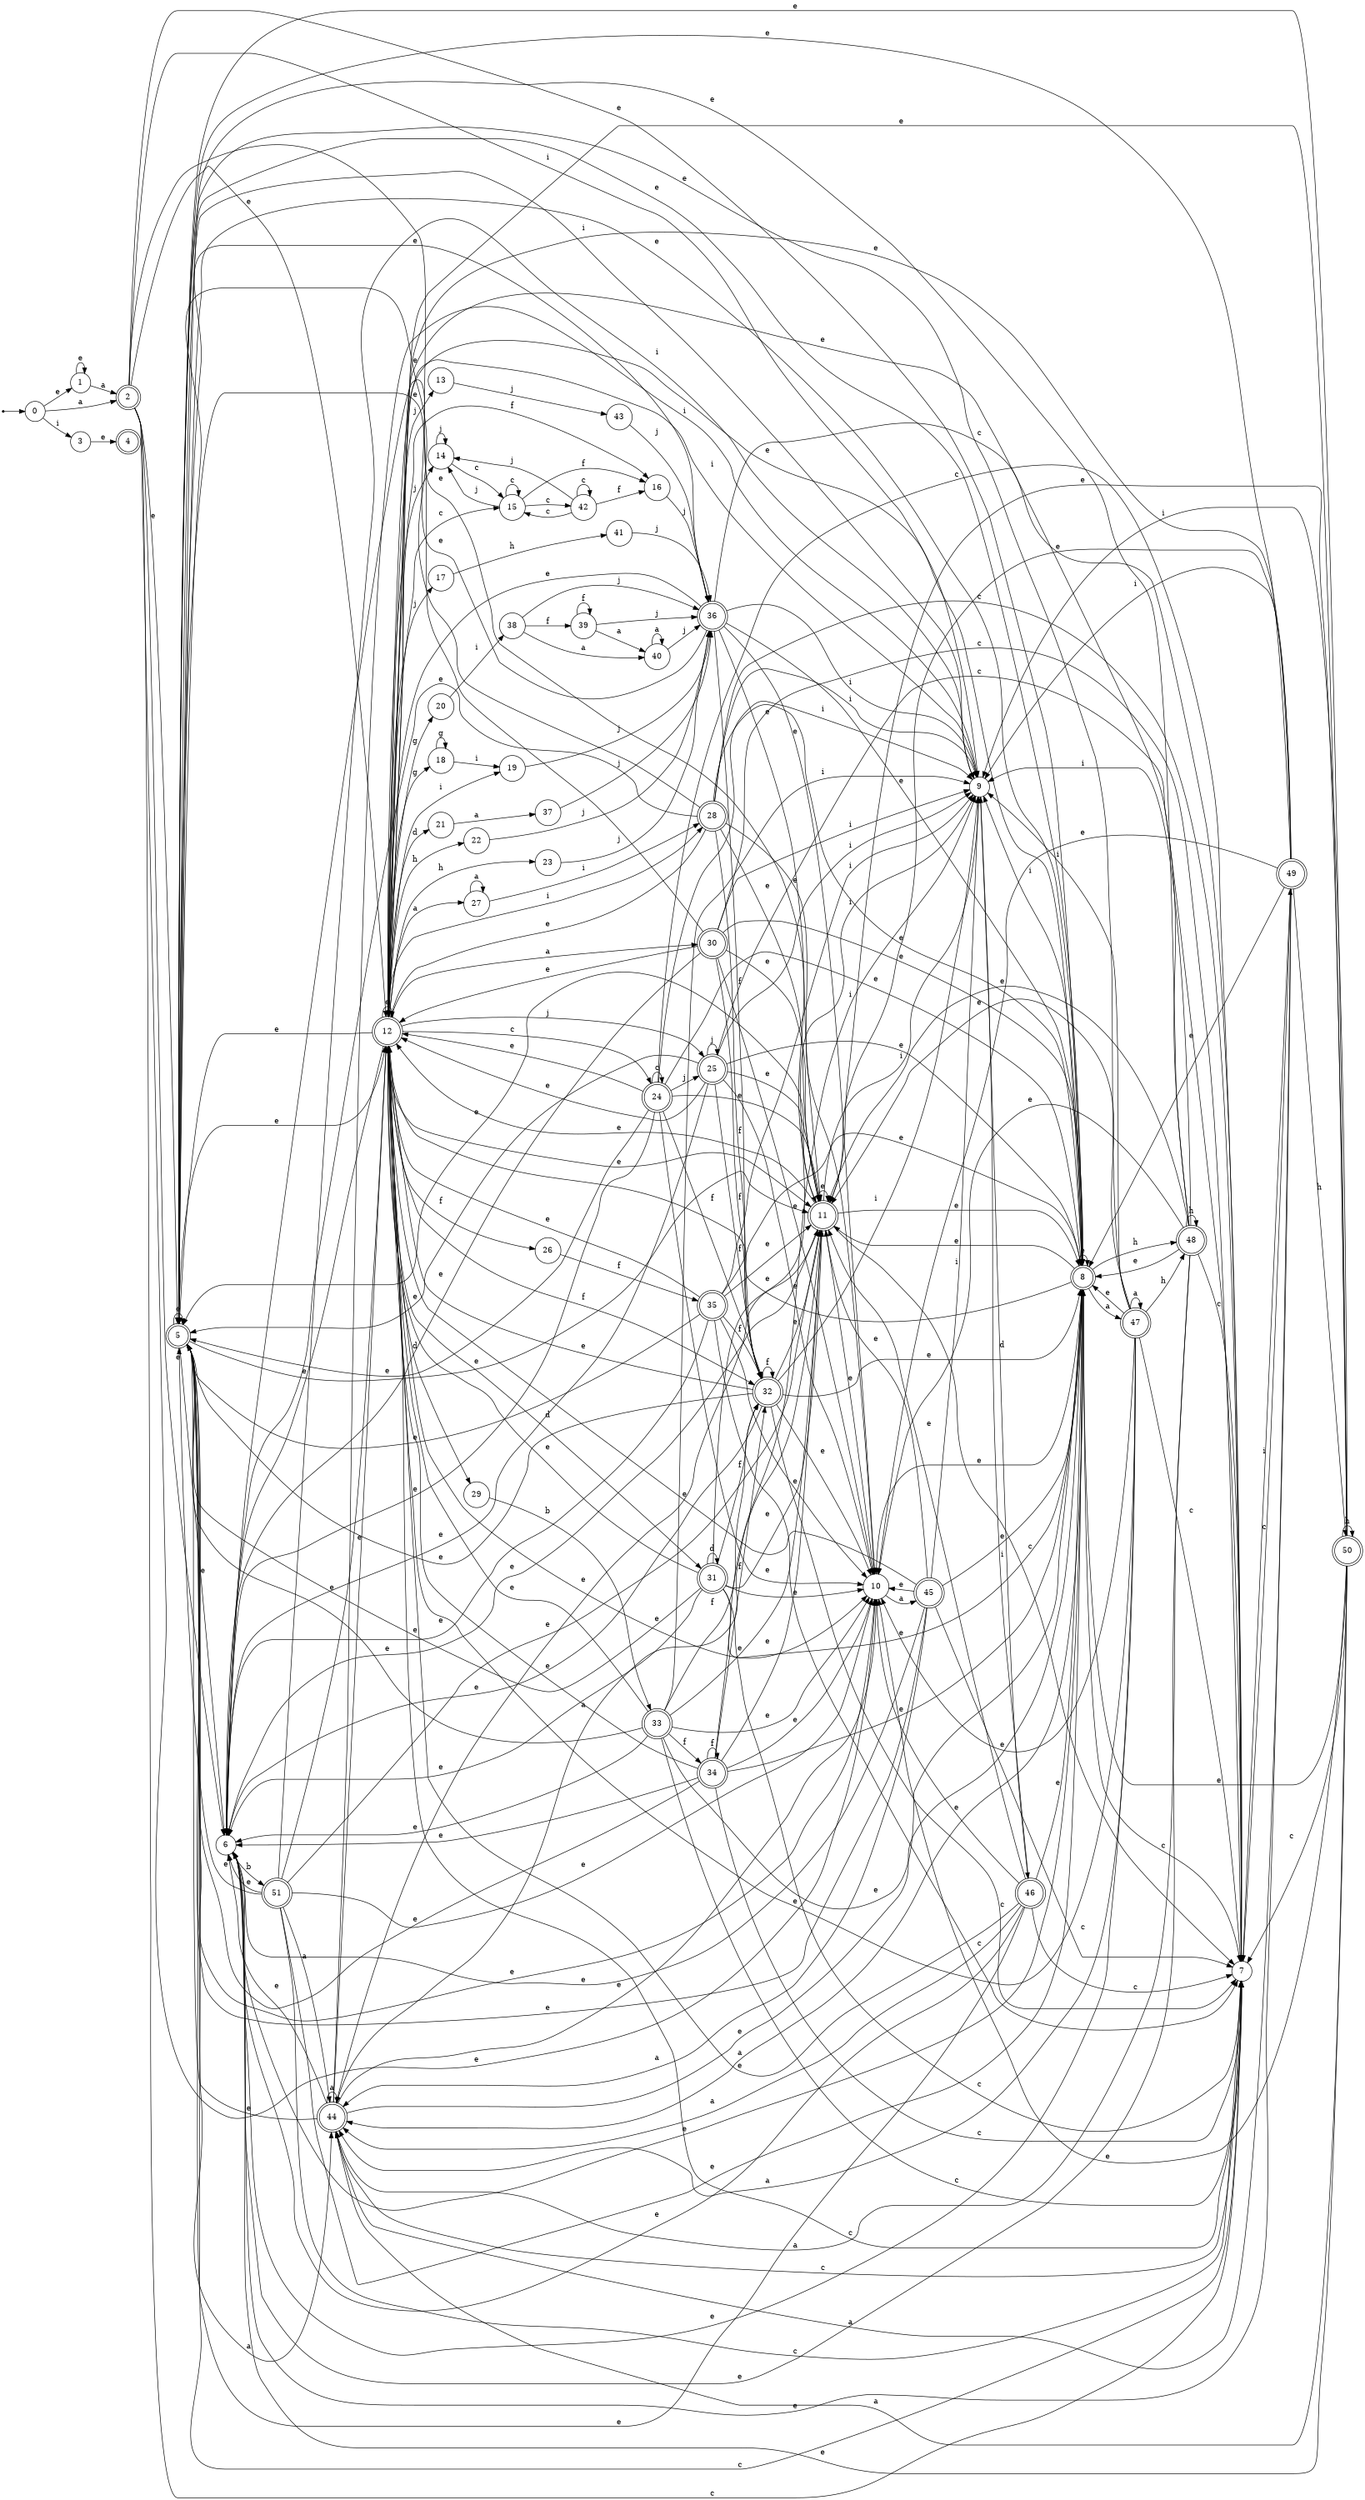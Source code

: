 digraph finite_state_machine {
rankdir=LR;
size="20,20";
node [shape = point]; "dummy0"
node [shape = circle]; "0";
"dummy0" -> "0";
node [shape = circle]; "1";
node [shape = doublecircle]; "2";node [shape = circle]; "3";
node [shape = doublecircle]; "4";node [shape = doublecircle]; "5";node [shape = circle]; "6";
node [shape = circle]; "7";
node [shape = doublecircle]; "8";node [shape = circle]; "9";
node [shape = circle]; "10";
node [shape = doublecircle]; "11";node [shape = doublecircle]; "12";node [shape = circle]; "13";
node [shape = circle]; "14";
node [shape = circle]; "15";
node [shape = circle]; "16";
node [shape = circle]; "17";
node [shape = circle]; "18";
node [shape = circle]; "19";
node [shape = circle]; "20";
node [shape = circle]; "21";
node [shape = circle]; "22";
node [shape = circle]; "23";
node [shape = doublecircle]; "24";node [shape = doublecircle]; "25";node [shape = circle]; "26";
node [shape = circle]; "27";
node [shape = doublecircle]; "28";node [shape = circle]; "29";
node [shape = doublecircle]; "30";node [shape = doublecircle]; "31";node [shape = doublecircle]; "32";node [shape = doublecircle]; "33";node [shape = doublecircle]; "34";node [shape = doublecircle]; "35";node [shape = doublecircle]; "36";node [shape = circle]; "37";
node [shape = circle]; "38";
node [shape = circle]; "39";
node [shape = circle]; "40";
node [shape = circle]; "41";
node [shape = circle]; "42";
node [shape = circle]; "43";
node [shape = doublecircle]; "44";node [shape = doublecircle]; "45";node [shape = doublecircle]; "46";node [shape = doublecircle]; "47";node [shape = doublecircle]; "48";node [shape = doublecircle]; "49";node [shape = doublecircle]; "50";node [shape = doublecircle]; "51";"0" -> "1" [label = "e"];
 "0" -> "2" [label = "a"];
 "0" -> "3" [label = "i"];
 "3" -> "4" [label = "e"];
 "2" -> "5" [label = "e"];
 "2" -> "6" [label = "e"];
 "2" -> "8" [label = "e"];
 "2" -> "10" [label = "e"];
 "2" -> "11" [label = "e"];
 "2" -> "12" [label = "e"];
 "2" -> "7" [label = "c"];
 "2" -> "9" [label = "i"];
 "12" -> "5" [label = "e"];
 "12" -> "6" [label = "e"];
 "12" -> "8" [label = "e"];
 "12" -> "10" [label = "e"];
 "12" -> "11" [label = "e"];
 "12" -> "12" [label = "e"];
 "12" -> "17" [label = "j"];
 "12" -> "13" [label = "j"];
 "12" -> "14" [label = "j"];
 "12" -> "25" [label = "j"];
 "12" -> "24" [label = "c"];
 "12" -> "7" [label = "c"];
 "12" -> "15" [label = "c"];
 "12" -> "16" [label = "f"];
 "12" -> "26" [label = "f"];
 "12" -> "32" [label = "f"];
 "12" -> "18" [label = "g"];
 "12" -> "20" [label = "g"];
 "12" -> "9" [label = "i"];
 "12" -> "19" [label = "i"];
 "12" -> "28" [label = "i"];
 "12" -> "29" [label = "d"];
 "12" -> "21" [label = "d"];
 "12" -> "31" [label = "d"];
 "12" -> "22" [label = "h"];
 "12" -> "23" [label = "h"];
 "12" -> "27" [label = "a"];
 "12" -> "30" [label = "a"];
 "32" -> "32" [label = "f"];
 "32" -> "5" [label = "e"];
 "32" -> "6" [label = "e"];
 "32" -> "8" [label = "e"];
 "32" -> "10" [label = "e"];
 "32" -> "11" [label = "e"];
 "32" -> "12" [label = "e"];
 "32" -> "7" [label = "c"];
 "32" -> "9" [label = "i"];
 "31" -> "31" [label = "d"];
 "31" -> "5" [label = "e"];
 "31" -> "6" [label = "e"];
 "31" -> "8" [label = "e"];
 "31" -> "10" [label = "e"];
 "31" -> "11" [label = "e"];
 "31" -> "12" [label = "e"];
 "31" -> "32" [label = "f"];
 "31" -> "7" [label = "c"];
 "31" -> "9" [label = "i"];
 "30" -> "5" [label = "e"];
 "30" -> "6" [label = "e"];
 "30" -> "8" [label = "e"];
 "30" -> "10" [label = "e"];
 "30" -> "11" [label = "e"];
 "30" -> "12" [label = "e"];
 "30" -> "32" [label = "f"];
 "30" -> "7" [label = "c"];
 "30" -> "9" [label = "i"];
 "29" -> "33" [label = "b"];
 "33" -> "32" [label = "f"];
 "33" -> "34" [label = "f"];
 "33" -> "5" [label = "e"];
 "33" -> "6" [label = "e"];
 "33" -> "8" [label = "e"];
 "33" -> "10" [label = "e"];
 "33" -> "11" [label = "e"];
 "33" -> "12" [label = "e"];
 "33" -> "7" [label = "c"];
 "33" -> "9" [label = "i"];
 "34" -> "32" [label = "f"];
 "34" -> "34" [label = "f"];
 "34" -> "5" [label = "e"];
 "34" -> "6" [label = "e"];
 "34" -> "8" [label = "e"];
 "34" -> "10" [label = "e"];
 "34" -> "11" [label = "e"];
 "34" -> "12" [label = "e"];
 "34" -> "7" [label = "c"];
 "34" -> "9" [label = "i"];
 "28" -> "5" [label = "e"];
 "28" -> "6" [label = "e"];
 "28" -> "8" [label = "e"];
 "28" -> "10" [label = "e"];
 "28" -> "11" [label = "e"];
 "28" -> "12" [label = "e"];
 "28" -> "32" [label = "f"];
 "28" -> "7" [label = "c"];
 "28" -> "9" [label = "i"];
 "27" -> "27" [label = "a"];
 "27" -> "28" [label = "i"];
 "26" -> "35" [label = "f"];
 "35" -> "5" [label = "e"];
 "35" -> "6" [label = "e"];
 "35" -> "8" [label = "e"];
 "35" -> "10" [label = "e"];
 "35" -> "11" [label = "e"];
 "35" -> "12" [label = "e"];
 "35" -> "32" [label = "f"];
 "35" -> "7" [label = "c"];
 "35" -> "9" [label = "i"];
 "25" -> "25" [label = "j"];
 "25" -> "5" [label = "e"];
 "25" -> "6" [label = "e"];
 "25" -> "8" [label = "e"];
 "25" -> "10" [label = "e"];
 "25" -> "11" [label = "e"];
 "25" -> "12" [label = "e"];
 "25" -> "32" [label = "f"];
 "25" -> "7" [label = "c"];
 "25" -> "9" [label = "i"];
 "24" -> "24" [label = "c"];
 "24" -> "7" [label = "c"];
 "24" -> "25" [label = "j"];
 "24" -> "5" [label = "e"];
 "24" -> "6" [label = "e"];
 "24" -> "8" [label = "e"];
 "24" -> "10" [label = "e"];
 "24" -> "11" [label = "e"];
 "24" -> "12" [label = "e"];
 "24" -> "32" [label = "f"];
 "24" -> "9" [label = "i"];
 "23" -> "36" [label = "j"];
 "36" -> "5" [label = "e"];
 "36" -> "6" [label = "e"];
 "36" -> "8" [label = "e"];
 "36" -> "10" [label = "e"];
 "36" -> "11" [label = "e"];
 "36" -> "12" [label = "e"];
 "36" -> "32" [label = "f"];
 "36" -> "7" [label = "c"];
 "36" -> "9" [label = "i"];
 "22" -> "36" [label = "j"];
 "21" -> "37" [label = "a"];
 "37" -> "36" [label = "j"];
 "20" -> "38" [label = "i"];
 "38" -> "39" [label = "f"];
 "38" -> "40" [label = "a"];
 "38" -> "36" [label = "j"];
 "40" -> "40" [label = "a"];
 "40" -> "36" [label = "j"];
 "39" -> "39" [label = "f"];
 "39" -> "40" [label = "a"];
 "39" -> "36" [label = "j"];
 "19" -> "36" [label = "j"];
 "18" -> "18" [label = "g"];
 "18" -> "19" [label = "i"];
 "17" -> "41" [label = "h"];
 "41" -> "36" [label = "j"];
 "16" -> "36" [label = "j"];
 "15" -> "42" [label = "c"];
 "15" -> "15" [label = "c"];
 "15" -> "14" [label = "j"];
 "15" -> "16" [label = "f"];
 "42" -> "42" [label = "c"];
 "42" -> "15" [label = "c"];
 "42" -> "14" [label = "j"];
 "42" -> "16" [label = "f"];
 "14" -> "14" [label = "j"];
 "14" -> "15" [label = "c"];
 "13" -> "43" [label = "j"];
 "43" -> "36" [label = "j"];
 "11" -> "5" [label = "e"];
 "11" -> "6" [label = "e"];
 "11" -> "8" [label = "e"];
 "11" -> "10" [label = "e"];
 "11" -> "11" [label = "e"];
 "11" -> "12" [label = "e"];
 "11" -> "7" [label = "c"];
 "11" -> "9" [label = "i"];
 "11" -> "44" [label = "a"];
 "44" -> "44" [label = "a"];
 "44" -> "5" [label = "e"];
 "44" -> "6" [label = "e"];
 "44" -> "8" [label = "e"];
 "44" -> "10" [label = "e"];
 "44" -> "11" [label = "e"];
 "44" -> "12" [label = "e"];
 "44" -> "7" [label = "c"];
 "44" -> "9" [label = "i"];
 "10" -> "45" [label = "a"];
 "45" -> "5" [label = "e"];
 "45" -> "6" [label = "e"];
 "45" -> "8" [label = "e"];
 "45" -> "10" [label = "e"];
 "45" -> "11" [label = "e"];
 "45" -> "12" [label = "e"];
 "45" -> "7" [label = "c"];
 "45" -> "9" [label = "i"];
 "45" -> "44" [label = "a"];
 "9" -> "46" [label = "d"];
 "46" -> "9" [label = "i"];
 "46" -> "5" [label = "e"];
 "46" -> "6" [label = "e"];
 "46" -> "8" [label = "e"];
 "46" -> "10" [label = "e"];
 "46" -> "11" [label = "e"];
 "46" -> "12" [label = "e"];
 "46" -> "7" [label = "c"];
 "46" -> "44" [label = "a"];
 "8" -> "5" [label = "e"];
 "8" -> "6" [label = "e"];
 "8" -> "8" [label = "e"];
 "8" -> "10" [label = "e"];
 "8" -> "11" [label = "e"];
 "8" -> "12" [label = "e"];
 "8" -> "44" [label = "a"];
 "8" -> "47" [label = "a"];
 "8" -> "48" [label = "h"];
 "8" -> "7" [label = "c"];
 "8" -> "9" [label = "i"];
 "48" -> "48" [label = "h"];
 "48" -> "5" [label = "e"];
 "48" -> "6" [label = "e"];
 "48" -> "8" [label = "e"];
 "48" -> "10" [label = "e"];
 "48" -> "11" [label = "e"];
 "48" -> "12" [label = "e"];
 "48" -> "7" [label = "c"];
 "48" -> "9" [label = "i"];
 "48" -> "44" [label = "a"];
 "47" -> "44" [label = "a"];
 "47" -> "47" [label = "a"];
 "47" -> "5" [label = "e"];
 "47" -> "6" [label = "e"];
 "47" -> "8" [label = "e"];
 "47" -> "10" [label = "e"];
 "47" -> "11" [label = "e"];
 "47" -> "12" [label = "e"];
 "47" -> "48" [label = "h"];
 "47" -> "7" [label = "c"];
 "47" -> "9" [label = "i"];
 "7" -> "49" [label = "i"];
 "49" -> "7" [label = "c"];
 "49" -> "50" [label = "h"];
 "49" -> "5" [label = "e"];
 "49" -> "6" [label = "e"];
 "49" -> "8" [label = "e"];
 "49" -> "10" [label = "e"];
 "49" -> "11" [label = "e"];
 "49" -> "12" [label = "e"];
 "49" -> "9" [label = "i"];
 "49" -> "44" [label = "a"];
 "50" -> "50" [label = "h"];
 "50" -> "7" [label = "c"];
 "50" -> "5" [label = "e"];
 "50" -> "6" [label = "e"];
 "50" -> "8" [label = "e"];
 "50" -> "10" [label = "e"];
 "50" -> "11" [label = "e"];
 "50" -> "12" [label = "e"];
 "50" -> "9" [label = "i"];
 "50" -> "44" [label = "a"];
 "6" -> "51" [label = "b"];
 "51" -> "5" [label = "e"];
 "51" -> "6" [label = "e"];
 "51" -> "8" [label = "e"];
 "51" -> "10" [label = "e"];
 "51" -> "11" [label = "e"];
 "51" -> "12" [label = "e"];
 "51" -> "7" [label = "c"];
 "51" -> "9" [label = "i"];
 "51" -> "44" [label = "a"];
 "5" -> "5" [label = "e"];
 "5" -> "6" [label = "e"];
 "5" -> "8" [label = "e"];
 "5" -> "10" [label = "e"];
 "5" -> "11" [label = "e"];
 "5" -> "12" [label = "e"];
 "5" -> "7" [label = "c"];
 "5" -> "9" [label = "i"];
 "5" -> "44" [label = "a"];
 "1" -> "1" [label = "e"];
 "1" -> "2" [label = "a"];
 }
